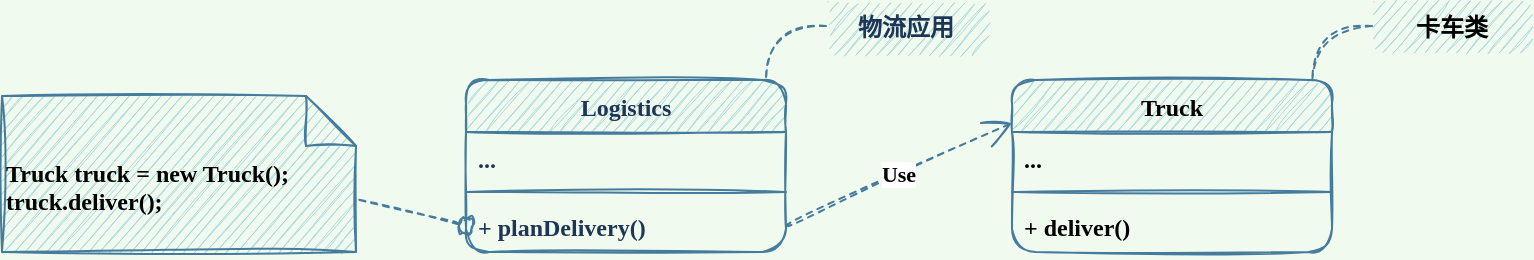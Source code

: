<mxfile version="15.7.3" type="device" pages="3"><diagram id="s_LieOVG-VFHuobuoYL5" name="初始状态"><mxGraphModel dx="1929" dy="1025" grid="0" gridSize="10" guides="1" tooltips="1" connect="1" arrows="1" fold="1" page="1" pageScale="1" pageWidth="827" pageHeight="1169" background="#F1FAEE" math="1" shadow="0"><root><mxCell id="0"/><mxCell id="1" parent="0"/><mxCell id="KJ8_X03-uoWPusUKl_jR-1" value="Logistics" style="swimlane;fontStyle=1;align=center;verticalAlign=top;childLayout=stackLayout;horizontal=1;startSize=26;horizontalStack=0;resizeParent=1;resizeParentMax=0;resizeLast=0;collapsible=1;marginBottom=0;fontColor=#1D3557;strokeColor=#457B9D;fillColor=#A8DADC;fontFamily=Comic Sans MS;sketch=1;rounded=1;" parent="1" vertex="1"><mxGeometry x="204" y="546" width="160" height="86" as="geometry"/></mxCell><mxCell id="KJ8_X03-uoWPusUKl_jR-2" value="..." style="text;strokeColor=none;fillColor=none;align=left;verticalAlign=top;spacingLeft=4;spacingRight=4;overflow=hidden;rotatable=0;points=[[0,0.5],[1,0.5]];portConstraint=eastwest;fontColor=#1D3557;fontFamily=Comic Sans MS;fontStyle=1;sketch=1;rounded=1;" parent="KJ8_X03-uoWPusUKl_jR-1" vertex="1"><mxGeometry y="26" width="160" height="26" as="geometry"/></mxCell><mxCell id="KJ8_X03-uoWPusUKl_jR-3" value="" style="line;strokeWidth=1;fillColor=none;align=left;verticalAlign=middle;spacingTop=-1;spacingLeft=3;spacingRight=3;rotatable=0;labelPosition=right;points=[];portConstraint=eastwest;fontColor=#1D3557;strokeColor=#457B9D;fontFamily=Comic Sans MS;fontStyle=1;labelBackgroundColor=#F1FAEE;sketch=1;rounded=1;" parent="KJ8_X03-uoWPusUKl_jR-1" vertex="1"><mxGeometry y="52" width="160" height="8" as="geometry"/></mxCell><mxCell id="KJ8_X03-uoWPusUKl_jR-4" value="+ planDelivery()" style="text;strokeColor=none;fillColor=none;align=left;verticalAlign=top;spacingLeft=4;spacingRight=4;overflow=hidden;rotatable=0;points=[[0,0.5],[1,0.5]];portConstraint=eastwest;fontColor=#1D3557;fontFamily=Comic Sans MS;fontStyle=1;sketch=1;rounded=1;" parent="KJ8_X03-uoWPusUKl_jR-1" vertex="1"><mxGeometry y="60" width="160" height="26" as="geometry"/></mxCell><mxCell id="KJ8_X03-uoWPusUKl_jR-5" style="edgeStyle=orthogonalEdgeStyle;orthogonalLoop=1;jettySize=auto;html=1;entryX=0.938;entryY=0.012;entryDx=0;entryDy=0;entryPerimeter=0;dashed=1;fontFamily=Comic Sans MS;fontColor=#1D3557;startArrow=none;startFill=0;endArrow=none;endFill=0;startSize=20;strokeColor=#457B9D;fillColor=#A8DADC;labelBackgroundColor=#F1FAEE;curved=1;sketch=1;" parent="1" source="KJ8_X03-uoWPusUKl_jR-6" target="KJ8_X03-uoWPusUKl_jR-1" edge="1"><mxGeometry relative="1" as="geometry"/></mxCell><mxCell id="KJ8_X03-uoWPusUKl_jR-6" value="物流应用" style="text;align=center;fontStyle=1;verticalAlign=middle;spacingLeft=3;spacingRight=3;strokeColor=none;rotatable=0;points=[[0,0.5],[1,0.5]];portConstraint=eastwest;fontFamily=Comic Sans MS;fontColor=#1D3557;fillColor=#A8DADC;sketch=1;rounded=1;" parent="1" vertex="1"><mxGeometry x="384" y="506" width="80" height="26" as="geometry"/></mxCell><mxCell id="KJ8_X03-uoWPusUKl_jR-9" value="Truck truck = new Truck();&lt;br&gt;truck.deliver();" style="shape=note2;boundedLbl=1;whiteSpace=wrap;html=1;size=25;verticalAlign=top;align=left;rounded=1;sketch=1;fontFamily=Comic Sans MS;fontColor=#000000;strokeColor=#457B9D;fillColor=#A8DADC;fontStyle=1" parent="1" vertex="1"><mxGeometry x="-28" y="554" width="177" height="78" as="geometry"/></mxCell><mxCell id="KJ8_X03-uoWPusUKl_jR-10" value="" style="html=1;verticalAlign=bottom;startArrow=oval;startFill=0;endArrow=none;startSize=8;rounded=1;sketch=1;fontFamily=Comic Sans MS;fontColor=#000000;strokeColor=#457B9D;fillColor=#A8DADC;curved=1;dashed=1;endFill=0;labelBackgroundColor=#F1FAEE;fontStyle=1;entryX=0;entryY=0;entryDx=177;entryDy=51.5;entryPerimeter=0;exitX=0;exitY=0.5;exitDx=0;exitDy=0;" parent="1" source="KJ8_X03-uoWPusUKl_jR-4" target="KJ8_X03-uoWPusUKl_jR-9" edge="1"><mxGeometry width="60" relative="1" as="geometry"><mxPoint x="120" y="602" as="sourcePoint"/><mxPoint x="246" y="593" as="targetPoint"/></mxGeometry></mxCell><mxCell id="KJ8_X03-uoWPusUKl_jR-11" value="Truck" style="swimlane;fontStyle=1;align=center;verticalAlign=top;childLayout=stackLayout;horizontal=1;startSize=26;horizontalStack=0;resizeParent=1;resizeParentMax=0;resizeLast=0;collapsible=1;marginBottom=0;rounded=1;sketch=1;fontColor=#000000;strokeColor=#457B9D;fillColor=#A8DADC;fontFamily=Comic Sans MS;" parent="1" vertex="1"><mxGeometry x="477" y="546" width="160" height="86" as="geometry"/></mxCell><mxCell id="KJ8_X03-uoWPusUKl_jR-12" value="..." style="text;strokeColor=none;fillColor=none;align=left;verticalAlign=top;spacingLeft=4;spacingRight=4;overflow=hidden;rotatable=0;points=[[0,0.5],[1,0.5]];portConstraint=eastwest;rounded=1;sketch=1;fontColor=#000000;fontFamily=Comic Sans MS;fontStyle=1" parent="KJ8_X03-uoWPusUKl_jR-11" vertex="1"><mxGeometry y="26" width="160" height="26" as="geometry"/></mxCell><mxCell id="KJ8_X03-uoWPusUKl_jR-13" value="" style="line;strokeWidth=1;fillColor=none;align=left;verticalAlign=middle;spacingTop=-1;spacingLeft=3;spacingRight=3;rotatable=0;labelPosition=right;points=[];portConstraint=eastwest;rounded=1;sketch=1;fontColor=#000000;strokeColor=#457B9D;labelBackgroundColor=#F1FAEE;fontFamily=Comic Sans MS;fontStyle=1" parent="KJ8_X03-uoWPusUKl_jR-11" vertex="1"><mxGeometry y="52" width="160" height="8" as="geometry"/></mxCell><mxCell id="KJ8_X03-uoWPusUKl_jR-14" value="+ deliver()" style="text;strokeColor=none;fillColor=none;align=left;verticalAlign=top;spacingLeft=4;spacingRight=4;overflow=hidden;rotatable=0;points=[[0,0.5],[1,0.5]];portConstraint=eastwest;rounded=1;sketch=1;fontColor=#000000;fontFamily=Comic Sans MS;fontStyle=1" parent="KJ8_X03-uoWPusUKl_jR-11" vertex="1"><mxGeometry y="60" width="160" height="26" as="geometry"/></mxCell><mxCell id="KJ8_X03-uoWPusUKl_jR-15" style="edgeStyle=orthogonalEdgeStyle;curved=1;sketch=1;orthogonalLoop=1;jettySize=auto;html=1;entryX=0.938;entryY=0.012;entryDx=0;entryDy=0;entryPerimeter=0;dashed=1;fontFamily=Comic Sans MS;fontColor=#000000;startArrow=none;startFill=0;endArrow=none;endFill=0;startSize=20;strokeColor=#457b9d;fillColor=#A8DADC;rounded=0;" parent="1" source="KJ8_X03-uoWPusUKl_jR-16" target="KJ8_X03-uoWPusUKl_jR-11" edge="1"><mxGeometry relative="1" as="geometry"/></mxCell><mxCell id="KJ8_X03-uoWPusUKl_jR-16" value="卡车类" style="text;align=center;fontStyle=1;verticalAlign=middle;spacingLeft=3;spacingRight=3;strokeColor=none;rotatable=0;points=[[0,0.5],[1,0.5]];portConstraint=eastwest;rounded=1;sketch=1;fontFamily=Comic Sans MS;fontColor=#000000;fillColor=#A8DADC;" parent="1" vertex="1"><mxGeometry x="657" y="506" width="80" height="26" as="geometry"/></mxCell><mxCell id="KJ8_X03-uoWPusUKl_jR-17" value="Use" style="endArrow=open;endSize=12;dashed=1;html=1;rounded=1;sketch=1;fontFamily=Comic Sans MS;fontColor=#000000;strokeColor=#457B9D;fillColor=#A8DADC;curved=1;fontStyle=1;exitX=1;exitY=0.5;exitDx=0;exitDy=0;entryX=0;entryY=0.25;entryDx=0;entryDy=0;" parent="1" source="KJ8_X03-uoWPusUKl_jR-4" target="KJ8_X03-uoWPusUKl_jR-11" edge="1"><mxGeometry width="160" relative="1" as="geometry"><mxPoint x="358" y="742" as="sourcePoint"/><mxPoint x="518" y="742" as="targetPoint"/></mxGeometry></mxCell></root></mxGraphModel></diagram><diagram id="WpQ6EnVFrVk4ODJhfnQr" name="错误做法"><mxGraphModel dx="1929" dy="1025" grid="1" gridSize="10" guides="1" tooltips="1" connect="1" arrows="1" fold="1" page="1" pageScale="1" pageWidth="827" pageHeight="1169" background="#F1FAEE" math="0" shadow="0"><root><mxCell id="hFqJsL-RLT9E8OmcpVZ--0"/><mxCell id="hFqJsL-RLT9E8OmcpVZ--1" parent="hFqJsL-RLT9E8OmcpVZ--0"/><mxCell id="hFqJsL-RLT9E8OmcpVZ--2" value="Logistics" style="swimlane;fontStyle=1;align=center;verticalAlign=top;childLayout=stackLayout;horizontal=1;startSize=26;horizontalStack=0;resizeParent=1;resizeParentMax=0;resizeLast=0;collapsible=1;marginBottom=0;fontColor=#1D3557;strokeColor=#457B9D;fillColor=#A8DADC;fontFamily=Comic Sans MS;sketch=1;rounded=1;" parent="hFqJsL-RLT9E8OmcpVZ--1" vertex="1"><mxGeometry x="204" y="546" width="160" height="86" as="geometry"/></mxCell><mxCell id="hFqJsL-RLT9E8OmcpVZ--3" value="..." style="text;strokeColor=none;fillColor=none;align=left;verticalAlign=top;spacingLeft=4;spacingRight=4;overflow=hidden;rotatable=0;points=[[0,0.5],[1,0.5]];portConstraint=eastwest;fontColor=#1D3557;fontFamily=Comic Sans MS;fontStyle=1;sketch=1;rounded=1;" parent="hFqJsL-RLT9E8OmcpVZ--2" vertex="1"><mxGeometry y="26" width="160" height="26" as="geometry"/></mxCell><mxCell id="hFqJsL-RLT9E8OmcpVZ--4" value="" style="line;strokeWidth=1;fillColor=none;align=left;verticalAlign=middle;spacingTop=-1;spacingLeft=3;spacingRight=3;rotatable=0;labelPosition=right;points=[];portConstraint=eastwest;fontColor=#1D3557;strokeColor=#457B9D;fontFamily=Comic Sans MS;fontStyle=1;labelBackgroundColor=#F1FAEE;sketch=1;rounded=1;" parent="hFqJsL-RLT9E8OmcpVZ--2" vertex="1"><mxGeometry y="52" width="160" height="8" as="geometry"/></mxCell><mxCell id="hFqJsL-RLT9E8OmcpVZ--5" value="+ planDelivery(type)" style="text;strokeColor=none;fillColor=none;align=left;verticalAlign=top;spacingLeft=4;spacingRight=4;overflow=hidden;rotatable=0;points=[[0,0.5],[1,0.5]];portConstraint=eastwest;fontColor=#1D3557;fontFamily=Comic Sans MS;fontStyle=1;sketch=1;rounded=1;" parent="hFqJsL-RLT9E8OmcpVZ--2" vertex="1"><mxGeometry y="60" width="160" height="26" as="geometry"/></mxCell><mxCell id="hFqJsL-RLT9E8OmcpVZ--6" style="edgeStyle=orthogonalEdgeStyle;orthogonalLoop=1;jettySize=auto;html=1;entryX=0.938;entryY=0.012;entryDx=0;entryDy=0;entryPerimeter=0;dashed=1;fontFamily=Comic Sans MS;fontColor=#1D3557;startArrow=none;startFill=0;endArrow=none;endFill=0;startSize=20;strokeColor=#457B9D;fillColor=#A8DADC;labelBackgroundColor=#F1FAEE;curved=1;sketch=1;" parent="hFqJsL-RLT9E8OmcpVZ--1" source="hFqJsL-RLT9E8OmcpVZ--7" target="hFqJsL-RLT9E8OmcpVZ--2" edge="1"><mxGeometry relative="1" as="geometry"/></mxCell><mxCell id="hFqJsL-RLT9E8OmcpVZ--7" value="物流应用" style="text;align=center;fontStyle=1;verticalAlign=middle;spacingLeft=3;spacingRight=3;strokeColor=none;rotatable=0;points=[[0,0.5],[1,0.5]];portConstraint=eastwest;fontFamily=Comic Sans MS;fontColor=#1D3557;fillColor=#A8DADC;sketch=1;rounded=1;" parent="hFqJsL-RLT9E8OmcpVZ--1" vertex="1"><mxGeometry x="384" y="506" width="80" height="26" as="geometry"/></mxCell><mxCell id="hFqJsL-RLT9E8OmcpVZ--8" value="if(type==卡车){&lt;br&gt;&amp;nbsp; Truck truck = new Truck();&lt;br&gt;&amp;nbsp; truck.deliver();&lt;br&gt;} else if(type==轮船) {&lt;br&gt;&amp;nbsp; Ship ship = new Ship();&lt;br&gt;&amp;nbsp; ship.deliver();&lt;br&gt;}" style="shape=note2;boundedLbl=1;whiteSpace=wrap;html=1;size=25;verticalAlign=top;align=left;rounded=1;sketch=1;fontFamily=Comic Sans MS;fontColor=#000000;strokeColor=#457B9D;fillColor=#A8DADC;fontStyle=1" parent="hFqJsL-RLT9E8OmcpVZ--1" vertex="1"><mxGeometry x="-28" y="554" width="177" height="136" as="geometry"/></mxCell><mxCell id="hFqJsL-RLT9E8OmcpVZ--9" value="" style="html=1;verticalAlign=bottom;startArrow=oval;startFill=0;endArrow=none;startSize=8;rounded=1;sketch=1;fontFamily=Comic Sans MS;fontColor=#000000;strokeColor=#457B9D;fillColor=#A8DADC;curved=1;dashed=1;endFill=0;labelBackgroundColor=#F1FAEE;fontStyle=1;entryX=0;entryY=0;entryDx=177;entryDy=51.5;entryPerimeter=0;exitX=0;exitY=0.5;exitDx=0;exitDy=0;" parent="hFqJsL-RLT9E8OmcpVZ--1" source="hFqJsL-RLT9E8OmcpVZ--5" target="hFqJsL-RLT9E8OmcpVZ--8" edge="1"><mxGeometry width="60" relative="1" as="geometry"><mxPoint x="120" y="602" as="sourcePoint"/><mxPoint x="246" y="593" as="targetPoint"/></mxGeometry></mxCell><mxCell id="hFqJsL-RLT9E8OmcpVZ--10" value="Truck" style="swimlane;fontStyle=1;align=center;verticalAlign=top;childLayout=stackLayout;horizontal=1;startSize=26;horizontalStack=0;resizeParent=1;resizeParentMax=0;resizeLast=0;collapsible=1;marginBottom=0;rounded=1;sketch=1;fontColor=#000000;strokeColor=#457B9D;fillColor=#A8DADC;fontFamily=Comic Sans MS;" parent="hFqJsL-RLT9E8OmcpVZ--1" vertex="1"><mxGeometry x="470" y="706" width="160" height="86" as="geometry"/></mxCell><mxCell id="hFqJsL-RLT9E8OmcpVZ--11" value="..." style="text;strokeColor=none;fillColor=none;align=left;verticalAlign=top;spacingLeft=4;spacingRight=4;overflow=hidden;rotatable=0;points=[[0,0.5],[1,0.5]];portConstraint=eastwest;rounded=1;sketch=1;fontColor=#000000;fontFamily=Comic Sans MS;fontStyle=1" parent="hFqJsL-RLT9E8OmcpVZ--10" vertex="1"><mxGeometry y="26" width="160" height="26" as="geometry"/></mxCell><mxCell id="hFqJsL-RLT9E8OmcpVZ--12" value="" style="line;strokeWidth=1;fillColor=none;align=left;verticalAlign=middle;spacingTop=-1;spacingLeft=3;spacingRight=3;rotatable=0;labelPosition=right;points=[];portConstraint=eastwest;rounded=1;sketch=1;fontColor=#000000;strokeColor=#457B9D;labelBackgroundColor=#F1FAEE;fontFamily=Comic Sans MS;fontStyle=1" parent="hFqJsL-RLT9E8OmcpVZ--10" vertex="1"><mxGeometry y="52" width="160" height="8" as="geometry"/></mxCell><mxCell id="hFqJsL-RLT9E8OmcpVZ--13" value="+ deliver()" style="text;strokeColor=none;fillColor=none;align=left;verticalAlign=top;spacingLeft=4;spacingRight=4;overflow=hidden;rotatable=0;points=[[0,0.5],[1,0.5]];portConstraint=eastwest;rounded=1;sketch=1;fontColor=#000000;fontFamily=Comic Sans MS;fontStyle=1" parent="hFqJsL-RLT9E8OmcpVZ--10" vertex="1"><mxGeometry y="60" width="160" height="26" as="geometry"/></mxCell><mxCell id="hFqJsL-RLT9E8OmcpVZ--14" style="edgeStyle=orthogonalEdgeStyle;curved=1;sketch=1;orthogonalLoop=1;jettySize=auto;html=1;entryX=0.938;entryY=0.012;entryDx=0;entryDy=0;entryPerimeter=0;dashed=1;fontFamily=Comic Sans MS;fontColor=#000000;startArrow=none;startFill=0;endArrow=none;endFill=0;startSize=20;strokeColor=#457b9d;fillColor=#A8DADC;rounded=0;" parent="hFqJsL-RLT9E8OmcpVZ--1" source="hFqJsL-RLT9E8OmcpVZ--15" target="hFqJsL-RLT9E8OmcpVZ--10" edge="1"><mxGeometry relative="1" as="geometry"/></mxCell><mxCell id="hFqJsL-RLT9E8OmcpVZ--15" value="卡车类" style="text;align=center;fontStyle=1;verticalAlign=middle;spacingLeft=3;spacingRight=3;strokeColor=none;rotatable=0;points=[[0,0.5],[1,0.5]];portConstraint=eastwest;rounded=1;sketch=1;fontFamily=Comic Sans MS;fontColor=#000000;fillColor=#A8DADC;" parent="hFqJsL-RLT9E8OmcpVZ--1" vertex="1"><mxGeometry x="650" y="666" width="80" height="26" as="geometry"/></mxCell><mxCell id="hFqJsL-RLT9E8OmcpVZ--17" value="Ship" style="swimlane;fontStyle=1;align=center;verticalAlign=top;childLayout=stackLayout;horizontal=1;startSize=26;horizontalStack=0;resizeParent=1;resizeParentMax=0;resizeLast=0;collapsible=1;marginBottom=0;rounded=1;sketch=1;fontColor=#000000;strokeColor=#457B9D;fillColor=#A8DADC;fontFamily=Comic Sans MS;" parent="hFqJsL-RLT9E8OmcpVZ--1" vertex="1"><mxGeometry x="730" y="698" width="160" height="86" as="geometry"/></mxCell><mxCell id="hFqJsL-RLT9E8OmcpVZ--18" value="..." style="text;strokeColor=none;fillColor=none;align=left;verticalAlign=top;spacingLeft=4;spacingRight=4;overflow=hidden;rotatable=0;points=[[0,0.5],[1,0.5]];portConstraint=eastwest;rounded=1;sketch=1;fontColor=#000000;fontFamily=Comic Sans MS;fontStyle=1" parent="hFqJsL-RLT9E8OmcpVZ--17" vertex="1"><mxGeometry y="26" width="160" height="26" as="geometry"/></mxCell><mxCell id="hFqJsL-RLT9E8OmcpVZ--19" value="" style="line;strokeWidth=1;fillColor=none;align=left;verticalAlign=middle;spacingTop=-1;spacingLeft=3;spacingRight=3;rotatable=0;labelPosition=right;points=[];portConstraint=eastwest;rounded=1;sketch=1;fontColor=#000000;strokeColor=#457B9D;labelBackgroundColor=#F1FAEE;fontFamily=Comic Sans MS;fontStyle=1" parent="hFqJsL-RLT9E8OmcpVZ--17" vertex="1"><mxGeometry y="52" width="160" height="8" as="geometry"/></mxCell><mxCell id="hFqJsL-RLT9E8OmcpVZ--20" value="+ deliver()" style="text;strokeColor=none;fillColor=none;align=left;verticalAlign=top;spacingLeft=4;spacingRight=4;overflow=hidden;rotatable=0;points=[[0,0.5],[1,0.5]];portConstraint=eastwest;rounded=1;sketch=1;fontColor=#000000;fontFamily=Comic Sans MS;fontStyle=1" parent="hFqJsL-RLT9E8OmcpVZ--17" vertex="1"><mxGeometry y="60" width="160" height="26" as="geometry"/></mxCell><mxCell id="hFqJsL-RLT9E8OmcpVZ--21" style="edgeStyle=orthogonalEdgeStyle;curved=1;sketch=1;orthogonalLoop=1;jettySize=auto;html=1;entryX=0.938;entryY=0.012;entryDx=0;entryDy=0;entryPerimeter=0;dashed=1;fontFamily=Comic Sans MS;fontColor=#000000;startArrow=none;startFill=0;endArrow=none;endFill=0;startSize=20;strokeColor=#457b9d;fillColor=#A8DADC;rounded=0;" parent="hFqJsL-RLT9E8OmcpVZ--1" source="hFqJsL-RLT9E8OmcpVZ--22" target="hFqJsL-RLT9E8OmcpVZ--17" edge="1"><mxGeometry relative="1" as="geometry"/></mxCell><mxCell id="hFqJsL-RLT9E8OmcpVZ--22" value="轮船类" style="text;align=center;fontStyle=1;verticalAlign=middle;spacingLeft=3;spacingRight=3;strokeColor=none;rotatable=0;points=[[0,0.5],[1,0.5]];portConstraint=eastwest;rounded=1;sketch=1;fontFamily=Comic Sans MS;fontColor=#000000;fillColor=#A8DADC;" parent="hFqJsL-RLT9E8OmcpVZ--1" vertex="1"><mxGeometry x="910" y="658" width="80" height="26" as="geometry"/></mxCell><mxCell id="hFqJsL-RLT9E8OmcpVZ--23" value="&lt;p style=&quot;margin: 0px ; margin-top: 4px ; text-align: center&quot;&gt;&lt;i&gt;&amp;lt;&amp;lt;Interface&amp;gt;&amp;gt;&lt;/i&gt;&lt;br&gt;Transport&lt;/p&gt;&lt;hr size=&quot;1&quot;&gt;&lt;p style=&quot;margin: 0px ; margin-left: 4px&quot;&gt;+ deliver()&lt;/p&gt;" style="verticalAlign=top;align=left;overflow=fill;fontSize=12;fontFamily=Comic Sans MS;html=1;rounded=1;sketch=1;fontColor=#000000;strokeColor=#457B9D;fillColor=#A8DADC;fontStyle=1" parent="hFqJsL-RLT9E8OmcpVZ--1" vertex="1"><mxGeometry x="600" y="547" width="170" height="72" as="geometry"/></mxCell><mxCell id="hFqJsL-RLT9E8OmcpVZ--24" style="edgeStyle=orthogonalEdgeStyle;curved=1;sketch=1;orthogonalLoop=1;jettySize=auto;html=1;entryX=1;entryY=0;entryDx=0;entryDy=0;dashed=1;fontFamily=Comic Sans MS;fontColor=#000000;startFill=0;endArrow=none;endFill=0;startSize=20;strokeColor=#457b9d;fillColor=#A8DADC;rounded=0;" parent="hFqJsL-RLT9E8OmcpVZ--1" source="hFqJsL-RLT9E8OmcpVZ--25" target="hFqJsL-RLT9E8OmcpVZ--23" edge="1"><mxGeometry relative="1" as="geometry"/></mxCell><mxCell id="hFqJsL-RLT9E8OmcpVZ--25" value="交通工具接口" style="text;align=center;fontStyle=1;verticalAlign=middle;spacingLeft=3;spacingRight=3;strokeColor=none;rotatable=0;points=[[0,0.5],[1,0.5]];portConstraint=eastwest;rounded=1;sketch=1;fontFamily=Comic Sans MS;fontColor=#000000;fillColor=#A8DADC;" parent="hFqJsL-RLT9E8OmcpVZ--1" vertex="1"><mxGeometry x="790" y="506" width="80" height="26" as="geometry"/></mxCell><mxCell id="hFqJsL-RLT9E8OmcpVZ--26" value="" style="endArrow=block;startArrow=none;endFill=0;startFill=0;endSize=8;html=1;verticalAlign=bottom;dashed=1;labelBackgroundColor=none;rounded=1;sketch=1;fontFamily=Comic Sans MS;fontColor=#000000;strokeColor=#457B9D;fillColor=#A8DADC;curved=1;fontStyle=1;exitX=0.5;exitY=0;exitDx=0;exitDy=0;entryX=0.25;entryY=1;entryDx=0;entryDy=0;" parent="hFqJsL-RLT9E8OmcpVZ--1" source="hFqJsL-RLT9E8OmcpVZ--10" target="hFqJsL-RLT9E8OmcpVZ--23" edge="1"><mxGeometry width="160" relative="1" as="geometry"><mxPoint x="450" y="666" as="sourcePoint"/><mxPoint x="610" y="666" as="targetPoint"/><Array as="points"><mxPoint x="610" y="696"/></Array></mxGeometry></mxCell><mxCell id="hFqJsL-RLT9E8OmcpVZ--28" value="" style="endArrow=block;startArrow=none;endFill=0;startFill=0;endSize=8;html=1;verticalAlign=bottom;dashed=1;labelBackgroundColor=none;rounded=1;sketch=1;fontFamily=Comic Sans MS;fontColor=#000000;strokeColor=#457B9D;fillColor=#A8DADC;curved=1;fontStyle=1;exitX=0.5;exitY=0;exitDx=0;exitDy=0;entryX=0.75;entryY=1;entryDx=0;entryDy=0;" parent="hFqJsL-RLT9E8OmcpVZ--1" source="hFqJsL-RLT9E8OmcpVZ--17" target="hFqJsL-RLT9E8OmcpVZ--23" edge="1"><mxGeometry width="160" relative="1" as="geometry"><mxPoint x="800" y="656" as="sourcePoint"/><mxPoint x="960" y="656" as="targetPoint"/><Array as="points"><mxPoint x="740" y="696"/></Array></mxGeometry></mxCell><mxCell id="hFqJsL-RLT9E8OmcpVZ--29" value="Use" style="endArrow=open;endSize=12;dashed=1;html=1;rounded=1;sketch=1;fontFamily=Comic Sans MS;fontColor=#000000;strokeColor=#457B9D;fillColor=#A8DADC;curved=1;fontStyle=1;exitX=1;exitY=0.5;exitDx=0;exitDy=0;entryX=0;entryY=0.25;entryDx=0;entryDy=0;" parent="hFqJsL-RLT9E8OmcpVZ--1" source="hFqJsL-RLT9E8OmcpVZ--5" target="hFqJsL-RLT9E8OmcpVZ--23" edge="1"><mxGeometry width="160" relative="1" as="geometry"><mxPoint x="350" y="680" as="sourcePoint"/><mxPoint x="510" y="680" as="targetPoint"/></mxGeometry></mxCell></root></mxGraphModel></diagram><diagram id="kS4we_3HYpf4DY7q18Os" name="工厂方法"><mxGraphModel dx="1929" dy="1025" grid="1" gridSize="10" guides="1" tooltips="1" connect="1" arrows="1" fold="1" page="1" pageScale="1" pageWidth="827" pageHeight="1169" background="#F1FAEE" math="0" shadow="0"><root><mxCell id="MldtjtXoBD-bdI-LJF95-0"/><mxCell id="MldtjtXoBD-bdI-LJF95-1" parent="MldtjtXoBD-bdI-LJF95-0"/><mxCell id="pwWzQk0dr7jvvmMJEmbx-0" value="Logistics" style="swimlane;fontStyle=1;align=center;verticalAlign=top;childLayout=stackLayout;horizontal=1;startSize=26;horizontalStack=0;resizeParent=1;resizeParentMax=0;resizeLast=0;collapsible=1;marginBottom=0;fontColor=#1D3557;strokeColor=#457B9D;fillColor=#A8DADC;fontFamily=Comic Sans MS;sketch=1;rounded=1;" vertex="1" parent="MldtjtXoBD-bdI-LJF95-1"><mxGeometry x="204" y="546" width="160" height="100" as="geometry"/></mxCell><mxCell id="pwWzQk0dr7jvvmMJEmbx-1" value="..." style="text;strokeColor=none;fillColor=none;align=left;verticalAlign=top;spacingLeft=4;spacingRight=4;overflow=hidden;rotatable=0;points=[[0,0.5],[1,0.5]];portConstraint=eastwest;fontColor=#1D3557;fontFamily=Comic Sans MS;fontStyle=1;sketch=1;rounded=1;" vertex="1" parent="pwWzQk0dr7jvvmMJEmbx-0"><mxGeometry y="26" width="160" height="26" as="geometry"/></mxCell><mxCell id="pwWzQk0dr7jvvmMJEmbx-2" value="" style="line;strokeWidth=1;fillColor=none;align=left;verticalAlign=middle;spacingTop=-1;spacingLeft=3;spacingRight=3;rotatable=0;labelPosition=right;points=[];portConstraint=eastwest;fontColor=#1D3557;strokeColor=#457B9D;fontFamily=Comic Sans MS;fontStyle=1;labelBackgroundColor=#F1FAEE;sketch=1;rounded=1;" vertex="1" parent="pwWzQk0dr7jvvmMJEmbx-0"><mxGeometry y="52" width="160" height="8" as="geometry"/></mxCell><mxCell id="pwWzQk0dr7jvvmMJEmbx-3" value="+ planDelivery()&#10;+ createTransport()" style="text;strokeColor=none;fillColor=none;align=left;verticalAlign=top;spacingLeft=4;spacingRight=4;overflow=hidden;rotatable=0;points=[[0,0.5],[1,0.5]];portConstraint=eastwest;fontColor=#1D3557;fontFamily=Comic Sans MS;fontStyle=3;sketch=1;rounded=1;" vertex="1" parent="pwWzQk0dr7jvvmMJEmbx-0"><mxGeometry y="60" width="160" height="40" as="geometry"/></mxCell><mxCell id="pwWzQk0dr7jvvmMJEmbx-4" style="edgeStyle=orthogonalEdgeStyle;orthogonalLoop=1;jettySize=auto;html=1;entryX=0.938;entryY=0.012;entryDx=0;entryDy=0;entryPerimeter=0;dashed=1;fontFamily=Comic Sans MS;fontColor=#1D3557;startArrow=none;startFill=0;endArrow=none;endFill=0;startSize=20;strokeColor=#457B9D;fillColor=#A8DADC;labelBackgroundColor=#F1FAEE;curved=1;sketch=1;" edge="1" parent="MldtjtXoBD-bdI-LJF95-1" source="pwWzQk0dr7jvvmMJEmbx-5" target="pwWzQk0dr7jvvmMJEmbx-0"><mxGeometry relative="1" as="geometry"/></mxCell><mxCell id="pwWzQk0dr7jvvmMJEmbx-5" value="物流应用" style="text;align=center;fontStyle=1;verticalAlign=middle;spacingLeft=3;spacingRight=3;strokeColor=none;rotatable=0;points=[[0,0.5],[1,0.5]];portConstraint=eastwest;fontFamily=Comic Sans MS;fontColor=#1D3557;fillColor=#A8DADC;sketch=1;rounded=1;" vertex="1" parent="MldtjtXoBD-bdI-LJF95-1"><mxGeometry x="384" y="506" width="80" height="26" as="geometry"/></mxCell><mxCell id="pwWzQk0dr7jvvmMJEmbx-6" value="Transport transport = new Transport();&lt;br&gt;transport.deliver();" style="shape=note2;boundedLbl=1;whiteSpace=wrap;html=1;size=25;verticalAlign=top;align=left;rounded=1;sketch=1;fontFamily=Comic Sans MS;fontColor=#000000;strokeColor=#457B9D;fillColor=#A8DADC;fontStyle=1" vertex="1" parent="MldtjtXoBD-bdI-LJF95-1"><mxGeometry x="-80" y="560.5" width="257" height="71" as="geometry"/></mxCell><mxCell id="pwWzQk0dr7jvvmMJEmbx-7" value="" style="html=1;verticalAlign=bottom;startArrow=oval;startFill=0;endArrow=none;startSize=8;rounded=1;sketch=1;fontFamily=Comic Sans MS;fontColor=#000000;strokeColor=#457B9D;fillColor=#A8DADC;curved=1;dashed=1;endFill=0;labelBackgroundColor=#F1FAEE;fontStyle=1;entryX=1.006;entryY=0.397;entryDx=0;entryDy=0;entryPerimeter=0;" edge="1" parent="MldtjtXoBD-bdI-LJF95-1" target="pwWzQk0dr7jvvmMJEmbx-6"><mxGeometry width="60" relative="1" as="geometry"><mxPoint x="200" y="620" as="sourcePoint"/><mxPoint x="246" y="593" as="targetPoint"/></mxGeometry></mxCell><mxCell id="pwWzQk0dr7jvvmMJEmbx-8" value="Truck" style="swimlane;fontStyle=1;align=center;verticalAlign=top;childLayout=stackLayout;horizontal=1;startSize=26;horizontalStack=0;resizeParent=1;resizeParentMax=0;resizeLast=0;collapsible=1;marginBottom=0;rounded=1;sketch=1;fontColor=#000000;strokeColor=#457B9D;fillColor=#A8DADC;fontFamily=Comic Sans MS;" vertex="1" parent="MldtjtXoBD-bdI-LJF95-1"><mxGeometry x="540" y="726" width="160" height="86" as="geometry"/></mxCell><mxCell id="pwWzQk0dr7jvvmMJEmbx-9" value="..." style="text;strokeColor=none;fillColor=none;align=left;verticalAlign=top;spacingLeft=4;spacingRight=4;overflow=hidden;rotatable=0;points=[[0,0.5],[1,0.5]];portConstraint=eastwest;rounded=1;sketch=1;fontColor=#000000;fontFamily=Comic Sans MS;fontStyle=1" vertex="1" parent="pwWzQk0dr7jvvmMJEmbx-8"><mxGeometry y="26" width="160" height="26" as="geometry"/></mxCell><mxCell id="pwWzQk0dr7jvvmMJEmbx-10" value="" style="line;strokeWidth=1;fillColor=none;align=left;verticalAlign=middle;spacingTop=-1;spacingLeft=3;spacingRight=3;rotatable=0;labelPosition=right;points=[];portConstraint=eastwest;rounded=1;sketch=1;fontColor=#000000;strokeColor=#457B9D;labelBackgroundColor=#F1FAEE;fontFamily=Comic Sans MS;fontStyle=1" vertex="1" parent="pwWzQk0dr7jvvmMJEmbx-8"><mxGeometry y="52" width="160" height="8" as="geometry"/></mxCell><mxCell id="pwWzQk0dr7jvvmMJEmbx-11" value="+ deliver()" style="text;strokeColor=none;fillColor=none;align=left;verticalAlign=top;spacingLeft=4;spacingRight=4;overflow=hidden;rotatable=0;points=[[0,0.5],[1,0.5]];portConstraint=eastwest;rounded=1;sketch=1;fontColor=#000000;fontFamily=Comic Sans MS;fontStyle=1" vertex="1" parent="pwWzQk0dr7jvvmMJEmbx-8"><mxGeometry y="60" width="160" height="26" as="geometry"/></mxCell><mxCell id="pwWzQk0dr7jvvmMJEmbx-12" style="edgeStyle=orthogonalEdgeStyle;curved=1;sketch=1;orthogonalLoop=1;jettySize=auto;html=1;entryX=0.938;entryY=0.012;entryDx=0;entryDy=0;entryPerimeter=0;dashed=1;fontFamily=Comic Sans MS;fontColor=#000000;startArrow=none;startFill=0;endArrow=none;endFill=0;startSize=20;strokeColor=#457b9d;fillColor=#A8DADC;rounded=0;" edge="1" parent="MldtjtXoBD-bdI-LJF95-1" source="pwWzQk0dr7jvvmMJEmbx-13" target="pwWzQk0dr7jvvmMJEmbx-8"><mxGeometry relative="1" as="geometry"/></mxCell><mxCell id="pwWzQk0dr7jvvmMJEmbx-13" value="卡车类" style="text;align=center;fontStyle=1;verticalAlign=middle;spacingLeft=3;spacingRight=3;strokeColor=none;rotatable=0;points=[[0,0.5],[1,0.5]];portConstraint=eastwest;rounded=1;sketch=1;fontFamily=Comic Sans MS;fontColor=#000000;fillColor=#A8DADC;" vertex="1" parent="MldtjtXoBD-bdI-LJF95-1"><mxGeometry x="720" y="686" width="80" height="26" as="geometry"/></mxCell><mxCell id="pwWzQk0dr7jvvmMJEmbx-14" value="Ship" style="swimlane;fontStyle=1;align=center;verticalAlign=top;childLayout=stackLayout;horizontal=1;startSize=26;horizontalStack=0;resizeParent=1;resizeParentMax=0;resizeLast=0;collapsible=1;marginBottom=0;rounded=1;sketch=1;fontColor=#000000;strokeColor=#457B9D;fillColor=#A8DADC;fontFamily=Comic Sans MS;" vertex="1" parent="MldtjtXoBD-bdI-LJF95-1"><mxGeometry x="800" y="718" width="160" height="86" as="geometry"/></mxCell><mxCell id="pwWzQk0dr7jvvmMJEmbx-15" value="..." style="text;strokeColor=none;fillColor=none;align=left;verticalAlign=top;spacingLeft=4;spacingRight=4;overflow=hidden;rotatable=0;points=[[0,0.5],[1,0.5]];portConstraint=eastwest;rounded=1;sketch=1;fontColor=#000000;fontFamily=Comic Sans MS;fontStyle=1" vertex="1" parent="pwWzQk0dr7jvvmMJEmbx-14"><mxGeometry y="26" width="160" height="26" as="geometry"/></mxCell><mxCell id="pwWzQk0dr7jvvmMJEmbx-16" value="" style="line;strokeWidth=1;fillColor=none;align=left;verticalAlign=middle;spacingTop=-1;spacingLeft=3;spacingRight=3;rotatable=0;labelPosition=right;points=[];portConstraint=eastwest;rounded=1;sketch=1;fontColor=#000000;strokeColor=#457B9D;labelBackgroundColor=#F1FAEE;fontFamily=Comic Sans MS;fontStyle=1" vertex="1" parent="pwWzQk0dr7jvvmMJEmbx-14"><mxGeometry y="52" width="160" height="8" as="geometry"/></mxCell><mxCell id="pwWzQk0dr7jvvmMJEmbx-17" value="+ deliver()" style="text;strokeColor=none;fillColor=none;align=left;verticalAlign=top;spacingLeft=4;spacingRight=4;overflow=hidden;rotatable=0;points=[[0,0.5],[1,0.5]];portConstraint=eastwest;rounded=1;sketch=1;fontColor=#000000;fontFamily=Comic Sans MS;fontStyle=1" vertex="1" parent="pwWzQk0dr7jvvmMJEmbx-14"><mxGeometry y="60" width="160" height="26" as="geometry"/></mxCell><mxCell id="pwWzQk0dr7jvvmMJEmbx-18" style="edgeStyle=orthogonalEdgeStyle;curved=1;sketch=1;orthogonalLoop=1;jettySize=auto;html=1;entryX=0.938;entryY=0.012;entryDx=0;entryDy=0;entryPerimeter=0;dashed=1;fontFamily=Comic Sans MS;fontColor=#000000;startArrow=none;startFill=0;endArrow=none;endFill=0;startSize=20;strokeColor=#457b9d;fillColor=#A8DADC;rounded=0;" edge="1" parent="MldtjtXoBD-bdI-LJF95-1" source="pwWzQk0dr7jvvmMJEmbx-19" target="pwWzQk0dr7jvvmMJEmbx-14"><mxGeometry relative="1" as="geometry"/></mxCell><mxCell id="pwWzQk0dr7jvvmMJEmbx-19" value="轮船类" style="text;align=center;fontStyle=1;verticalAlign=middle;spacingLeft=3;spacingRight=3;strokeColor=none;rotatable=0;points=[[0,0.5],[1,0.5]];portConstraint=eastwest;rounded=1;sketch=1;fontFamily=Comic Sans MS;fontColor=#000000;fillColor=#A8DADC;" vertex="1" parent="MldtjtXoBD-bdI-LJF95-1"><mxGeometry x="980" y="678" width="80" height="26" as="geometry"/></mxCell><mxCell id="pwWzQk0dr7jvvmMJEmbx-20" value="&lt;p style=&quot;margin: 0px ; margin-top: 4px ; text-align: center&quot;&gt;&lt;i&gt;&amp;lt;&amp;lt;Interface&amp;gt;&amp;gt;&lt;/i&gt;&lt;br&gt;Transport&lt;/p&gt;&lt;hr size=&quot;1&quot;&gt;&lt;p style=&quot;margin: 0px ; margin-left: 4px&quot;&gt;+ deliver()&lt;/p&gt;" style="verticalAlign=top;align=left;overflow=fill;fontSize=12;fontFamily=Comic Sans MS;html=1;rounded=1;sketch=1;fontColor=#000000;strokeColor=#457B9D;fillColor=#A8DADC;fontStyle=1" vertex="1" parent="MldtjtXoBD-bdI-LJF95-1"><mxGeometry x="670" y="567" width="170" height="72" as="geometry"/></mxCell><mxCell id="pwWzQk0dr7jvvmMJEmbx-21" style="edgeStyle=orthogonalEdgeStyle;curved=1;sketch=1;orthogonalLoop=1;jettySize=auto;html=1;entryX=1;entryY=0;entryDx=0;entryDy=0;dashed=1;fontFamily=Comic Sans MS;fontColor=#000000;startFill=0;endArrow=none;endFill=0;startSize=20;strokeColor=#457b9d;fillColor=#A8DADC;rounded=0;" edge="1" parent="MldtjtXoBD-bdI-LJF95-1" source="pwWzQk0dr7jvvmMJEmbx-22" target="pwWzQk0dr7jvvmMJEmbx-20"><mxGeometry relative="1" as="geometry"/></mxCell><mxCell id="pwWzQk0dr7jvvmMJEmbx-22" value="交通工具接口" style="text;align=center;fontStyle=1;verticalAlign=middle;spacingLeft=3;spacingRight=3;strokeColor=none;rotatable=0;points=[[0,0.5],[1,0.5]];portConstraint=eastwest;rounded=1;sketch=1;fontFamily=Comic Sans MS;fontColor=#000000;fillColor=#A8DADC;" vertex="1" parent="MldtjtXoBD-bdI-LJF95-1"><mxGeometry x="860" y="526" width="80" height="26" as="geometry"/></mxCell><mxCell id="pwWzQk0dr7jvvmMJEmbx-23" value="" style="endArrow=block;startArrow=none;endFill=0;startFill=0;endSize=8;html=1;verticalAlign=bottom;dashed=1;labelBackgroundColor=none;rounded=1;sketch=1;fontFamily=Comic Sans MS;fontColor=#000000;strokeColor=#457B9D;fillColor=#A8DADC;curved=1;fontStyle=1;exitX=0.5;exitY=0;exitDx=0;exitDy=0;entryX=0.25;entryY=1;entryDx=0;entryDy=0;" edge="1" parent="MldtjtXoBD-bdI-LJF95-1" source="pwWzQk0dr7jvvmMJEmbx-8" target="pwWzQk0dr7jvvmMJEmbx-20"><mxGeometry width="160" relative="1" as="geometry"><mxPoint x="520" y="686" as="sourcePoint"/><mxPoint x="680" y="686" as="targetPoint"/><Array as="points"><mxPoint x="680" y="716"/></Array></mxGeometry></mxCell><mxCell id="pwWzQk0dr7jvvmMJEmbx-24" value="" style="endArrow=block;startArrow=none;endFill=0;startFill=0;endSize=8;html=1;verticalAlign=bottom;dashed=1;labelBackgroundColor=none;rounded=1;sketch=1;fontFamily=Comic Sans MS;fontColor=#000000;strokeColor=#457B9D;fillColor=#A8DADC;curved=1;fontStyle=1;exitX=0.5;exitY=0;exitDx=0;exitDy=0;entryX=0.75;entryY=1;entryDx=0;entryDy=0;" edge="1" parent="MldtjtXoBD-bdI-LJF95-1" source="pwWzQk0dr7jvvmMJEmbx-14" target="pwWzQk0dr7jvvmMJEmbx-20"><mxGeometry width="160" relative="1" as="geometry"><mxPoint x="870" y="676" as="sourcePoint"/><mxPoint x="1030" y="676" as="targetPoint"/><Array as="points"><mxPoint x="810" y="716"/></Array></mxGeometry></mxCell><mxCell id="pwWzQk0dr7jvvmMJEmbx-26" value="RoadLogistics" style="swimlane;fontStyle=1;align=center;verticalAlign=top;childLayout=stackLayout;horizontal=1;startSize=26;horizontalStack=0;resizeParent=1;resizeParentMax=0;resizeLast=0;collapsible=1;marginBottom=0;rounded=1;sketch=1;fontColor=#000000;strokeColor=#457B9D;fillColor=#A8DADC;fontFamily=Comic Sans MS;" vertex="1" parent="MldtjtXoBD-bdI-LJF95-1"><mxGeometry y="732" width="160" height="86" as="geometry"/></mxCell><mxCell id="pwWzQk0dr7jvvmMJEmbx-27" value="..." style="text;strokeColor=none;fillColor=none;align=left;verticalAlign=top;spacingLeft=4;spacingRight=4;overflow=hidden;rotatable=0;points=[[0,0.5],[1,0.5]];portConstraint=eastwest;rounded=1;sketch=1;fontColor=#000000;fontFamily=Comic Sans MS;fontStyle=1" vertex="1" parent="pwWzQk0dr7jvvmMJEmbx-26"><mxGeometry y="26" width="160" height="26" as="geometry"/></mxCell><mxCell id="pwWzQk0dr7jvvmMJEmbx-28" value="" style="line;strokeWidth=1;fillColor=none;align=left;verticalAlign=middle;spacingTop=-1;spacingLeft=3;spacingRight=3;rotatable=0;labelPosition=right;points=[];portConstraint=eastwest;rounded=1;sketch=1;fontColor=#000000;strokeColor=#457B9D;labelBackgroundColor=#F1FAEE;fontFamily=Comic Sans MS;fontStyle=1" vertex="1" parent="pwWzQk0dr7jvvmMJEmbx-26"><mxGeometry y="52" width="160" height="8" as="geometry"/></mxCell><mxCell id="pwWzQk0dr7jvvmMJEmbx-29" value="+ createTransport()" style="text;strokeColor=none;fillColor=none;align=left;verticalAlign=top;spacingLeft=4;spacingRight=4;overflow=hidden;rotatable=0;points=[[0,0.5],[1,0.5]];portConstraint=eastwest;rounded=1;sketch=1;fontColor=#000000;fontFamily=Comic Sans MS;fontStyle=1" vertex="1" parent="pwWzQk0dr7jvvmMJEmbx-26"><mxGeometry y="60" width="160" height="26" as="geometry"/></mxCell><mxCell id="pwWzQk0dr7jvvmMJEmbx-38" value="Extends" style="endArrow=block;endSize=16;endFill=0;html=1;rounded=1;sketch=1;fontColor=#000000;strokeColor=#457B9D;fillColor=#A8DADC;curved=1;fontFamily=Comic Sans MS;fontStyle=1;entryX=0.188;entryY=1.025;entryDx=0;entryDy=0;entryPerimeter=0;" edge="1" parent="pwWzQk0dr7jvvmMJEmbx-26" target="pwWzQk0dr7jvvmMJEmbx-3"><mxGeometry width="160" relative="1" as="geometry"><mxPoint x="80" y="-2" as="sourcePoint"/><mxPoint x="240" y="-2" as="targetPoint"/><Array as="points"><mxPoint x="200" y="-52"/></Array></mxGeometry></mxCell><mxCell id="pwWzQk0dr7jvvmMJEmbx-30" style="edgeStyle=orthogonalEdgeStyle;curved=1;sketch=1;orthogonalLoop=1;jettySize=auto;html=1;dashed=1;fontFamily=Comic Sans MS;fontColor=#000000;startArrow=none;startFill=0;endArrow=none;endFill=0;startSize=20;strokeColor=#457b9d;fillColor=#A8DADC;rounded=0;" edge="1" source="pwWzQk0dr7jvvmMJEmbx-31" parent="MldtjtXoBD-bdI-LJF95-1"><mxGeometry relative="1" as="geometry"><mxPoint x="160" y="740" as="targetPoint"/></mxGeometry></mxCell><mxCell id="pwWzQk0dr7jvvmMJEmbx-31" value="陆地物流" style="text;align=center;fontStyle=1;verticalAlign=middle;spacingLeft=3;spacingRight=3;strokeColor=none;rotatable=0;points=[[0,0.5],[1,0.5]];portConstraint=eastwest;rounded=1;sketch=1;fontFamily=Comic Sans MS;fontColor=#000000;fillColor=#A8DADC;" vertex="1" parent="MldtjtXoBD-bdI-LJF95-1"><mxGeometry x="180" y="732" width="80" height="26" as="geometry"/></mxCell><mxCell id="pwWzQk0dr7jvvmMJEmbx-32" value="SeaLogistics" style="swimlane;fontStyle=1;align=center;verticalAlign=top;childLayout=stackLayout;horizontal=1;startSize=26;horizontalStack=0;resizeParent=1;resizeParentMax=0;resizeLast=0;collapsible=1;marginBottom=0;rounded=1;sketch=1;fontColor=#000000;strokeColor=#457B9D;fillColor=#A8DADC;fontFamily=Comic Sans MS;" vertex="1" parent="MldtjtXoBD-bdI-LJF95-1"><mxGeometry x="310" y="726" width="160" height="86" as="geometry"/></mxCell><mxCell id="pwWzQk0dr7jvvmMJEmbx-39" value="Extends" style="endArrow=block;endSize=16;endFill=0;html=1;rounded=1;sketch=1;fontColor=#000000;strokeColor=#457B9D;fillColor=#A8DADC;curved=1;fontFamily=Comic Sans MS;fontStyle=1;entryX=0.875;entryY=1.05;entryDx=0;entryDy=0;entryPerimeter=0;" edge="1" parent="pwWzQk0dr7jvvmMJEmbx-32" target="pwWzQk0dr7jvvmMJEmbx-3"><mxGeometry width="160" relative="1" as="geometry"><mxPoint x="80" y="4" as="sourcePoint"/><mxPoint x="240" y="4" as="targetPoint"/><Array as="points"><mxPoint x="50" y="-16"/></Array></mxGeometry></mxCell><mxCell id="pwWzQk0dr7jvvmMJEmbx-33" value="..." style="text;strokeColor=none;fillColor=none;align=left;verticalAlign=top;spacingLeft=4;spacingRight=4;overflow=hidden;rotatable=0;points=[[0,0.5],[1,0.5]];portConstraint=eastwest;rounded=1;sketch=1;fontColor=#000000;fontFamily=Comic Sans MS;fontStyle=1" vertex="1" parent="pwWzQk0dr7jvvmMJEmbx-32"><mxGeometry y="26" width="160" height="26" as="geometry"/></mxCell><mxCell id="pwWzQk0dr7jvvmMJEmbx-34" value="" style="line;strokeWidth=1;fillColor=none;align=left;verticalAlign=middle;spacingTop=-1;spacingLeft=3;spacingRight=3;rotatable=0;labelPosition=right;points=[];portConstraint=eastwest;rounded=1;sketch=1;fontColor=#000000;strokeColor=#457B9D;labelBackgroundColor=#F1FAEE;fontFamily=Comic Sans MS;fontStyle=1" vertex="1" parent="pwWzQk0dr7jvvmMJEmbx-32"><mxGeometry y="52" width="160" height="8" as="geometry"/></mxCell><mxCell id="pwWzQk0dr7jvvmMJEmbx-35" value="+ createTransport()" style="text;strokeColor=none;fillColor=none;align=left;verticalAlign=top;spacingLeft=4;spacingRight=4;overflow=hidden;rotatable=0;points=[[0,0.5],[1,0.5]];portConstraint=eastwest;rounded=1;sketch=1;fontColor=#000000;fontFamily=Comic Sans MS;fontStyle=1" vertex="1" parent="pwWzQk0dr7jvvmMJEmbx-32"><mxGeometry y="60" width="160" height="26" as="geometry"/></mxCell><mxCell id="pwWzQk0dr7jvvmMJEmbx-36" style="edgeStyle=orthogonalEdgeStyle;curved=1;sketch=1;orthogonalLoop=1;jettySize=auto;html=1;entryX=0.694;entryY=-0.012;entryDx=0;entryDy=0;entryPerimeter=0;dashed=1;fontFamily=Comic Sans MS;fontColor=#000000;startArrow=none;startFill=0;endArrow=none;endFill=0;startSize=20;strokeColor=#457b9d;fillColor=#A8DADC;rounded=0;" edge="1" source="pwWzQk0dr7jvvmMJEmbx-37" target="pwWzQk0dr7jvvmMJEmbx-32" parent="MldtjtXoBD-bdI-LJF95-1"><mxGeometry relative="1" as="geometry"/></mxCell><mxCell id="pwWzQk0dr7jvvmMJEmbx-37" value="海上物流" style="text;align=center;fontStyle=1;verticalAlign=middle;spacingLeft=3;spacingRight=3;strokeColor=none;rotatable=0;points=[[0,0.5],[1,0.5]];portConstraint=eastwest;rounded=1;sketch=1;fontFamily=Comic Sans MS;fontColor=#000000;fillColor=#A8DADC;" vertex="1" parent="MldtjtXoBD-bdI-LJF95-1"><mxGeometry x="440" y="680" width="80" height="26" as="geometry"/></mxCell><mxCell id="pwWzQk0dr7jvvmMJEmbx-40" value="return new Truck()" style="shape=note2;boundedLbl=1;whiteSpace=wrap;html=1;size=25;verticalAlign=top;align=left;rounded=1;sketch=1;fontFamily=Comic Sans MS;fontColor=#000000;strokeColor=#457B9D;fillColor=#A8DADC;fontStyle=1" vertex="1" parent="MldtjtXoBD-bdI-LJF95-1"><mxGeometry x="-170" y="758" width="120" height="60" as="geometry"/></mxCell><mxCell id="pwWzQk0dr7jvvmMJEmbx-41" value="" style="html=1;verticalAlign=bottom;startArrow=oval;startFill=0;endArrow=none;startSize=8;rounded=1;sketch=1;fontFamily=Comic Sans MS;fontColor=#000000;strokeColor=#457B9D;fillColor=#A8DADC;curved=1;dashed=1;endFill=0;labelBackgroundColor=#F1FAEE;fontStyle=1;entryX=0;entryY=0;entryDx=120;entryDy=42.5;entryPerimeter=0;exitX=0;exitY=0.5;exitDx=0;exitDy=0;" edge="1" target="pwWzQk0dr7jvvmMJEmbx-40" parent="MldtjtXoBD-bdI-LJF95-1" source="pwWzQk0dr7jvvmMJEmbx-29"><mxGeometry width="60" relative="1" as="geometry"><mxPoint x="-26" y="801" as="sourcePoint"/><mxPoint x="100" y="792" as="targetPoint"/></mxGeometry></mxCell><mxCell id="pwWzQk0dr7jvvmMJEmbx-43" value="return new Ship()" style="shape=note2;boundedLbl=1;whiteSpace=wrap;html=1;size=25;verticalAlign=top;align=left;rounded=1;sketch=1;fontFamily=Comic Sans MS;fontColor=#000000;strokeColor=#457B9D;fillColor=#A8DADC;fontStyle=1" vertex="1" parent="MldtjtXoBD-bdI-LJF95-1"><mxGeometry x="320" y="850" width="120" height="60" as="geometry"/></mxCell><mxCell id="pwWzQk0dr7jvvmMJEmbx-44" value="" style="html=1;verticalAlign=bottom;startArrow=oval;startFill=0;endArrow=none;startSize=8;rounded=1;sketch=1;fontFamily=Comic Sans MS;fontColor=#000000;strokeColor=#457B9D;fillColor=#A8DADC;curved=1;dashed=1;endFill=0;labelBackgroundColor=#F1FAEE;fontStyle=1;entryX=0.5;entryY=0;entryDx=0;entryDy=0;entryPerimeter=0;exitX=0.469;exitY=1.154;exitDx=0;exitDy=0;exitPerimeter=0;" edge="1" target="pwWzQk0dr7jvvmMJEmbx-43" parent="MldtjtXoBD-bdI-LJF95-1" source="pwWzQk0dr7jvvmMJEmbx-35"><mxGeometry width="60" relative="1" as="geometry"><mxPoint x="393" y="830.002" as="sourcePoint"/><mxPoint x="610" y="932.99" as="targetPoint"/></mxGeometry></mxCell><mxCell id="pwWzQk0dr7jvvmMJEmbx-45" value="Use" style="endArrow=open;endSize=12;dashed=1;html=1;rounded=1;sketch=1;fontFamily=Comic Sans MS;fontColor=#000000;strokeColor=#457B9D;fillColor=#A8DADC;curved=1;fontStyle=1;exitX=1;exitY=0.5;exitDx=0;exitDy=0;entryX=0;entryY=0.361;entryDx=0;entryDy=0;entryPerimeter=0;" edge="1" parent="MldtjtXoBD-bdI-LJF95-1" source="pwWzQk0dr7jvvmMJEmbx-3" target="pwWzQk0dr7jvvmMJEmbx-20"><mxGeometry width="160" relative="1" as="geometry"><mxPoint x="400" y="600" as="sourcePoint"/><mxPoint x="560" y="600" as="targetPoint"/></mxGeometry></mxCell></root></mxGraphModel></diagram></mxfile>